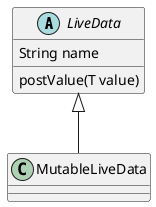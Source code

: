 @startuml
'https://plantuml.com/sequence-diagram
abstract class LiveData {
String name
postValue(T value)
}
class MutableLiveData

LiveData <|-- MutableLiveData


@enduml